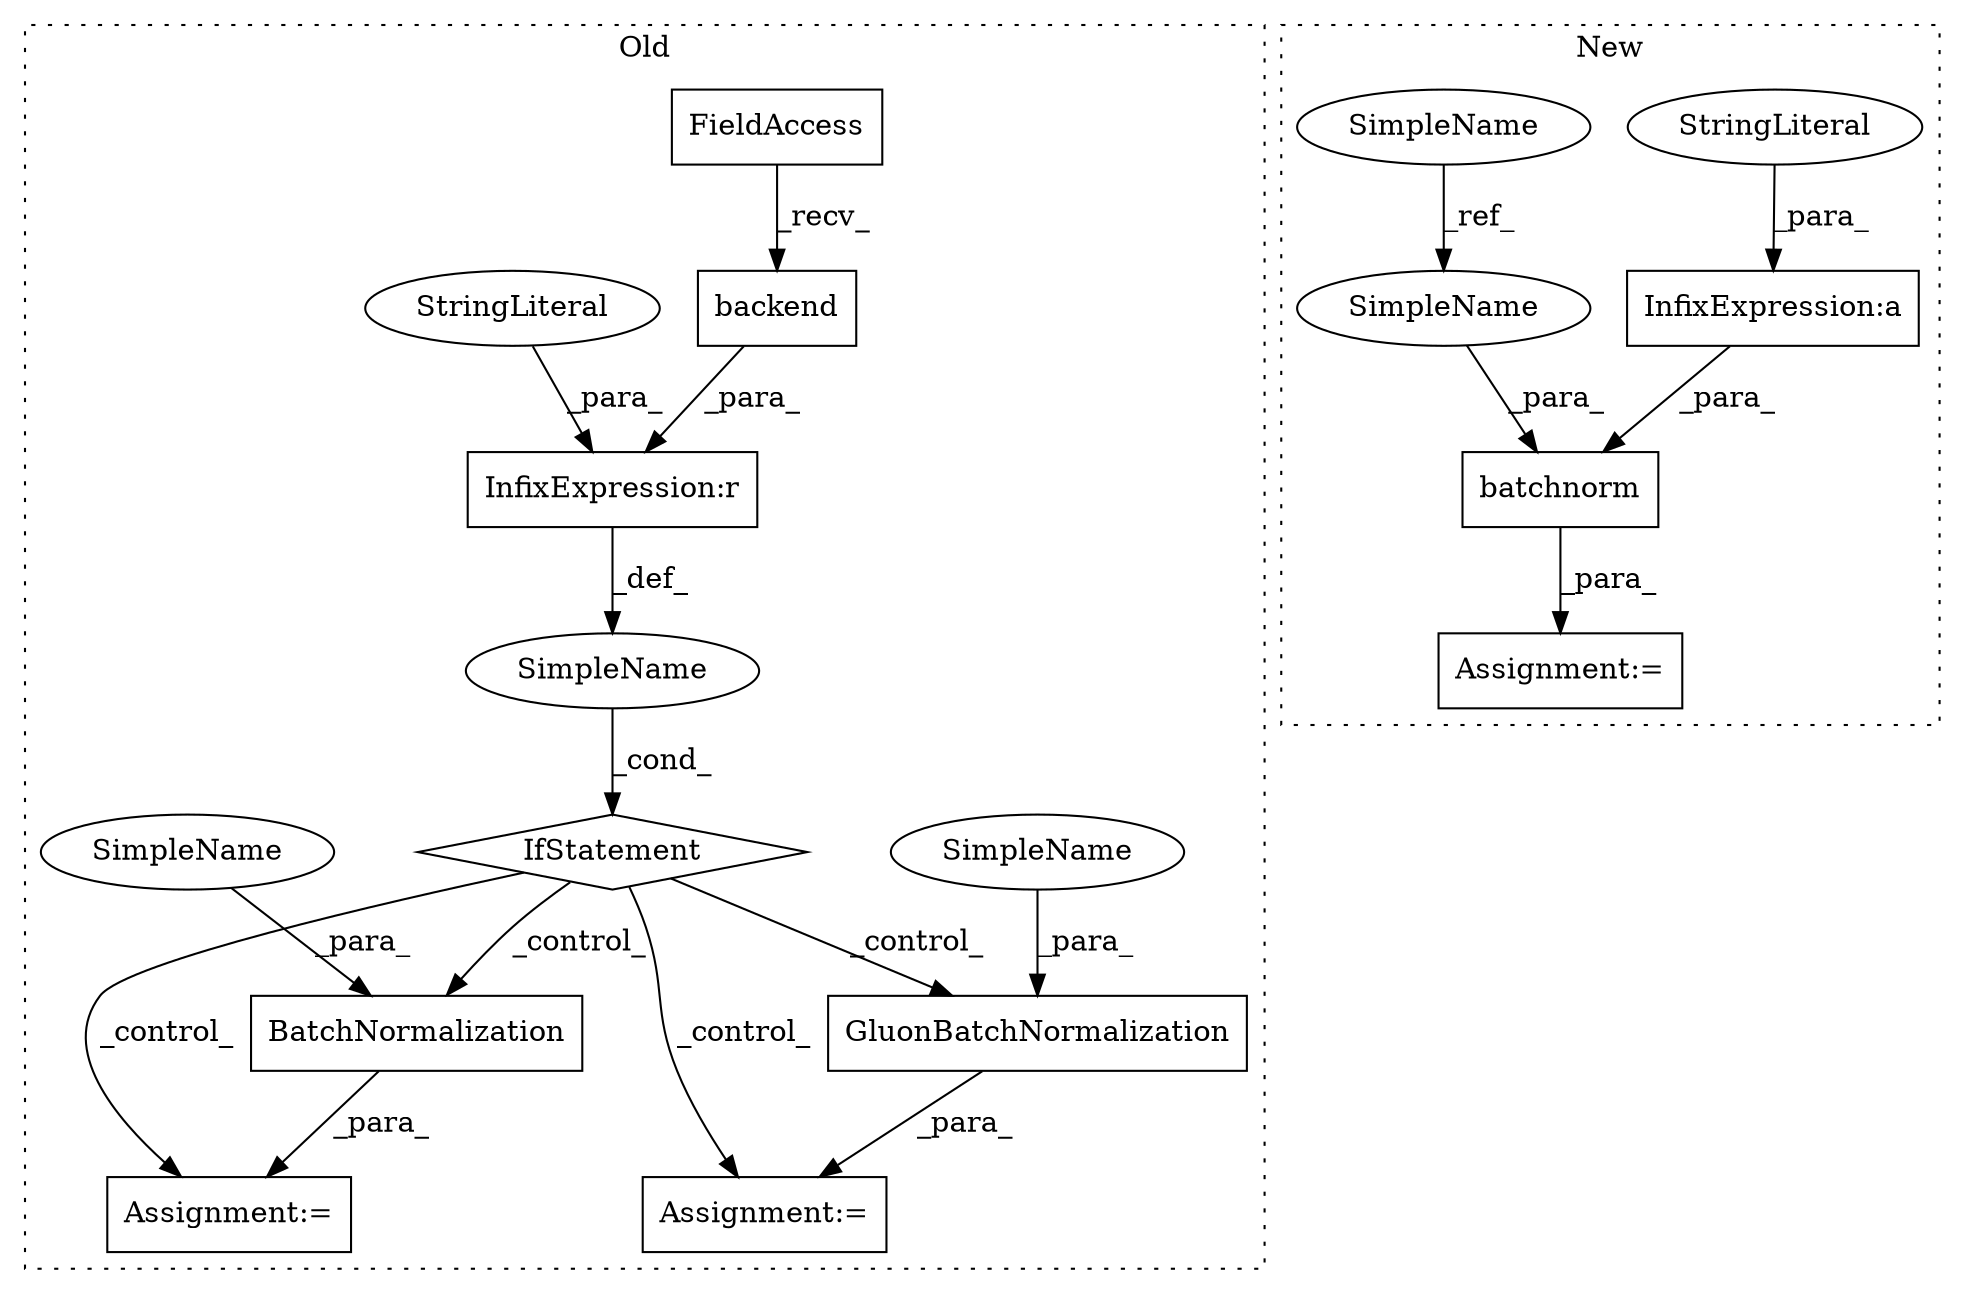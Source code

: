 digraph G {
subgraph cluster0 {
1 [label="GluonBatchNormalization" a="32" s="2993,3018" l="24,1" shape="box"];
6 [label="BatchNormalization" a="32" s="3056,3076" l="19,1" shape="box"];
7 [label="InfixExpression:r" a="27" s="2970" l="4" shape="box"];
8 [label="IfStatement" a="25" s="2943,2981" l="4,2" shape="diamond"];
9 [label="SimpleName" a="42" s="" l="" shape="ellipse"];
10 [label="backend" a="32" s="2961" l="9" shape="box"];
11 [label="FieldAccess" a="22" s="2947" l="13" shape="box"];
13 [label="Assignment:=" a="7" s="3042" l="1" shape="box"];
14 [label="Assignment:=" a="7" s="2992" l="1" shape="box"];
15 [label="StringLiteral" a="45" s="2974" l="7" shape="ellipse"];
17 [label="SimpleName" a="42" s="3017" l="1" shape="ellipse"];
18 [label="SimpleName" a="42" s="3075" l="1" shape="ellipse"];
label = "Old";
style="dotted";
}
subgraph cluster1 {
2 [label="batchnorm" a="32" s="2818,2842" l="10,1" shape="box"];
3 [label="InfixExpression:a" a="27" s="2834" l="3" shape="box"];
4 [label="StringLiteral" a="45" s="2837" l="5" shape="ellipse"];
5 [label="SimpleName" a="42" s="2809" l="1" shape="ellipse"];
12 [label="Assignment:=" a="7" s="2817" l="1" shape="box"];
16 [label="SimpleName" a="42" s="2828" l="1" shape="ellipse"];
label = "New";
style="dotted";
}
1 -> 14 [label="_para_"];
2 -> 12 [label="_para_"];
3 -> 2 [label="_para_"];
4 -> 3 [label="_para_"];
5 -> 16 [label="_ref_"];
6 -> 13 [label="_para_"];
7 -> 9 [label="_def_"];
8 -> 6 [label="_control_"];
8 -> 13 [label="_control_"];
8 -> 14 [label="_control_"];
8 -> 1 [label="_control_"];
9 -> 8 [label="_cond_"];
10 -> 7 [label="_para_"];
11 -> 10 [label="_recv_"];
15 -> 7 [label="_para_"];
16 -> 2 [label="_para_"];
17 -> 1 [label="_para_"];
18 -> 6 [label="_para_"];
}